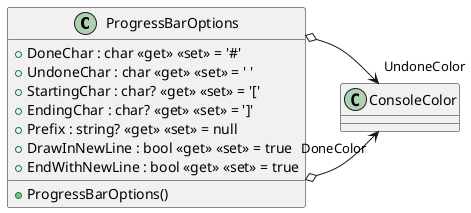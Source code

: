@startuml
class ProgressBarOptions {
    + DoneChar : char <<get>> <<set>> = '#'
    + UndoneChar : char <<get>> <<set>> = ' '
    + StartingChar : char? <<get>> <<set>> = '['
    + EndingChar : char? <<get>> <<set>> = ']'
    + Prefix : string? <<get>> <<set>> = null
    + DrawInNewLine : bool <<get>> <<set>> = true
    + EndWithNewLine : bool <<get>> <<set>> = true
    + ProgressBarOptions()
}
ProgressBarOptions o-> "DoneColor" ConsoleColor
ProgressBarOptions o-> "UndoneColor" ConsoleColor
@enduml
